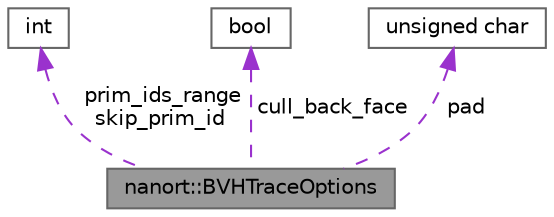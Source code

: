 digraph "nanort::BVHTraceOptions"
{
 // LATEX_PDF_SIZE
  bgcolor="transparent";
  edge [fontname=Helvetica,fontsize=10,labelfontname=Helvetica,labelfontsize=10];
  node [fontname=Helvetica,fontsize=10,shape=box,height=0.2,width=0.4];
  Node1 [label="nanort::BVHTraceOptions",height=0.2,width=0.4,color="gray40", fillcolor="grey60", style="filled", fontcolor="black",tooltip="BVH trace option."];
  Node2 -> Node1 [dir="back",color="darkorchid3",style="dashed",label=" prim_ids_range\nskip_prim_id" ];
  Node2 [label="int",height=0.2,width=0.4,color="gray40", fillcolor="white", style="filled",tooltip=" "];
  Node3 -> Node1 [dir="back",color="darkorchid3",style="dashed",label=" cull_back_face" ];
  Node3 [label="bool",height=0.2,width=0.4,color="gray40", fillcolor="white", style="filled",tooltip=" "];
  Node4 -> Node1 [dir="back",color="darkorchid3",style="dashed",label=" pad" ];
  Node4 [label="unsigned char",height=0.2,width=0.4,color="gray40", fillcolor="white", style="filled",tooltip=" "];
}
